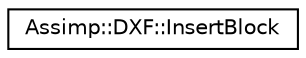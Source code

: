 digraph "Graphical Class Hierarchy"
{
  edge [fontname="Helvetica",fontsize="10",labelfontname="Helvetica",labelfontsize="10"];
  node [fontname="Helvetica",fontsize="10",shape=record];
  rankdir="LR";
  Node1 [label="Assimp::DXF::InsertBlock",height=0.2,width=0.4,color="black", fillcolor="white", style="filled",URL="$struct_assimp_1_1_d_x_f_1_1_insert_block.html"];
}
